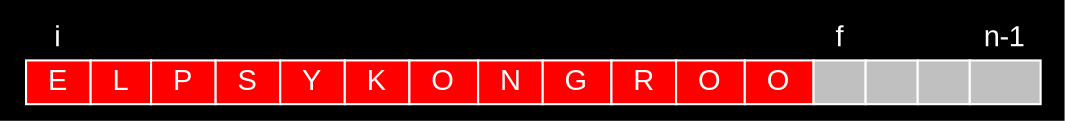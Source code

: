 digraph{
      bgcolor="black";
      nodeA [
            fontcolor="white"; 
            shape=plaintext; 
            fontname="Arial";
            label=<
                  <table border="0" cellborder="1" cellspacing="0" 
                  color="black">
                        <tr>
                              <td>  i  </td>
                              <td>    </td>
                              <td>    </td>
                              <td>    </td>
                              <td>    </td>
                              <td>    </td>
                              <td>    </td>
                              <td>    </td>
                              <td>    </td>
                              <td>    </td>
                              <td>    </td>
                              <td>    </td>
                              <td>  f  </td>
                              <td>    </td>
                              <td>    </td>
                              <td> n-1 </td>
                        </tr>
                        <tr>
                              <td bgcolor="red" color="white">  E  </td>
                              <td bgcolor="red" color="white">  L  </td>
                              <td bgcolor="red" color="white">  P  </td>
                              <td bgcolor="red" color="white">  S  </td>
                              <td bgcolor="red" color="white">  Y  </td>
                              <td bgcolor="red" color="white">  K  </td>
                              <td bgcolor="red" color="white">  O  </td>
                              <td bgcolor="red" color="white">  N  </td>
                              <td bgcolor="red" color="white">  G  </td>
                              <td bgcolor="red" color="white">  R  </td>
                              <td bgcolor="red" color="white">  O  </td>
                              <td bgcolor="red" color="white">  O  </td>
                              <td bgcolor="grey" color="white">     </td>
                              <td bgcolor="grey" color="white">     </td>
                              <td bgcolor="grey" color="white">     </td>
                              <td bgcolor="grey" color="white">    </td>
                        </tr>
                  </table>
            >
      ];
}